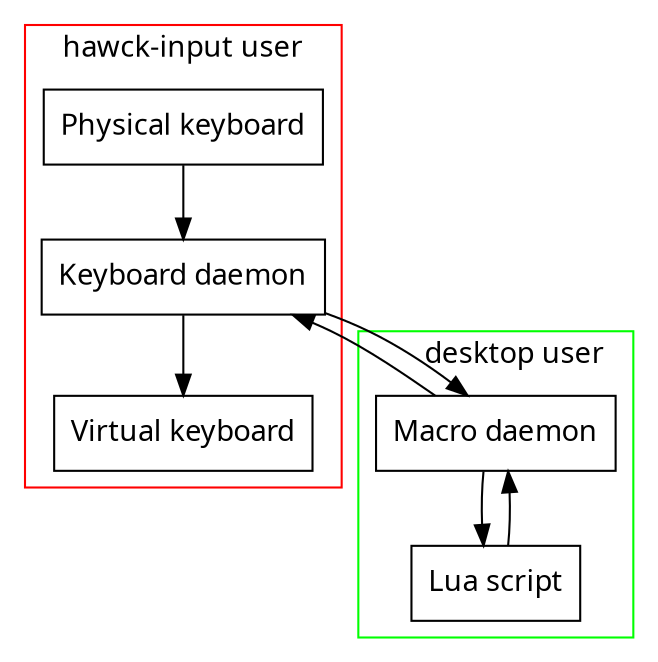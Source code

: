 digraph {
    //MacroDaemon [label="Macro daemon",style=filled,color=white,shape=box];
    //KBDDaemon [label="Keyboard daemon",style=filled,color=white,shape=box];
    //RealKeyboard [label="Physical keyboard",style=filled,color=white,shape=box];
    //VirtualKeyboard [label="Virtual keyboard",style=filled,color=white,shape=box];
    //LuaScript [label="Lua script",style=filled,color=white,shape=box];
    //graph [pad=".75", ranksep="0.55", nodesep="0.25"];
    fontname="Hack";
    MacroDaemon [label="Macro daemon",shape=box,fontname="Hack"];
    KBDDaemon [label="Keyboard daemon",shape=box,fontname="Hack"];
    RealKeyboard [label="Physical keyboard",shape=box,fontname="Hack"];
    VirtualKeyboard [label="Virtual keyboard",shape=box,fontname="Hack"];
    LuaScript [label="Lua script",shape=box,fontname="Hack"];

    subgraph cluster0 {
        node [style=filled,color=white];
        label="hawck-input user";
        //style=filled;
        color=red;
        shape=circle;
        KBDDaemon -> VirtualKeyboard;
        RealKeyboard -> KBDDaemon;
    }
    subgraph cluster1 {
        node [style=filled];
        label="     desktop user";
        //style=filled;
        color=green;
        MacroDaemon -> LuaScript;
        LuaScript -> MacroDaemon;
    }
    MacroDaemon -> KBDDaemon;
    KBDDaemon -> MacroDaemon;
}
